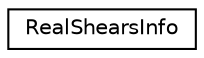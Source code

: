 digraph "Graphical Class Hierarchy"
{
  edge [fontname="Helvetica",fontsize="10",labelfontname="Helvetica",labelfontsize="10"];
  node [fontname="Helvetica",fontsize="10",shape=record];
  rankdir="LR";
  Node0 [label="RealShearsInfo",height=0.2,width=0.4,color="black", fillcolor="white", style="filled",URL="$classRealShearsInfo.html",tooltip="Structure for holding a volume. "];
}
